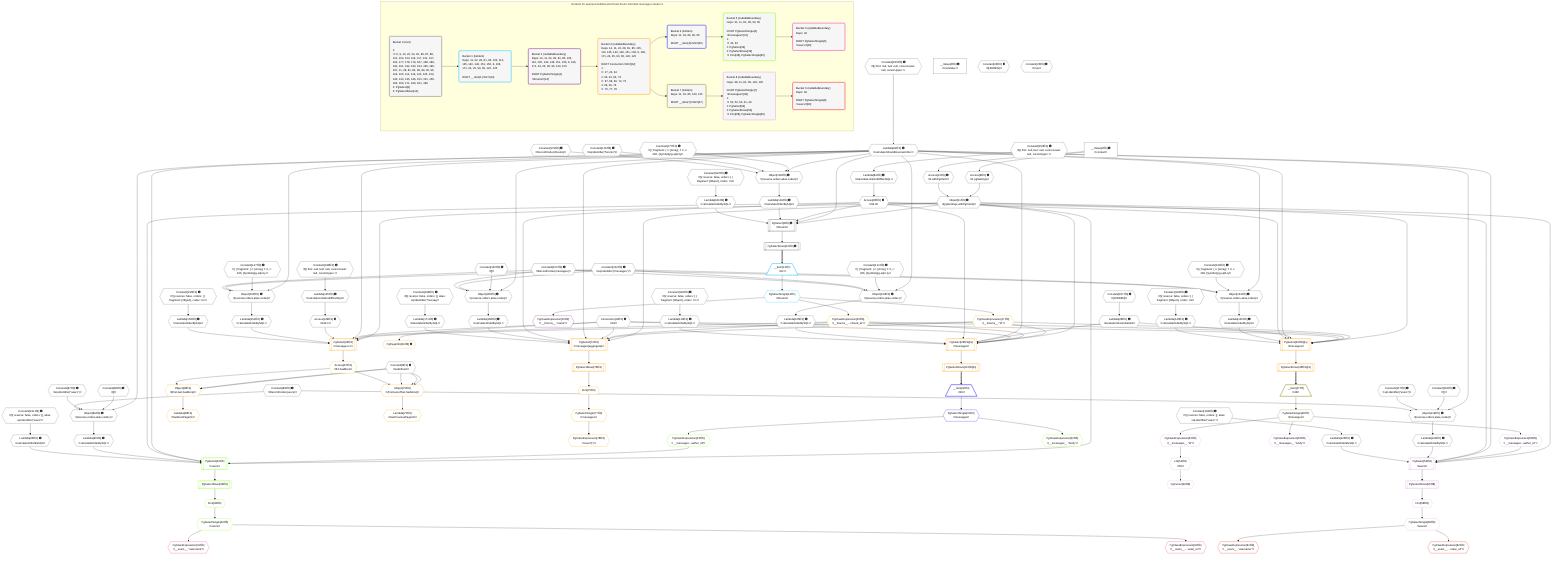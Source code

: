 %%{init: {'themeVariables': { 'fontSize': '12px'}}}%%
graph TD
    classDef path fill:#eee,stroke:#000,color:#000
    classDef plan fill:#fff,stroke-width:1px,color:#000
    classDef itemplan fill:#fff,stroke-width:2px,color:#000
    classDef unbatchedplan fill:#dff,stroke-width:1px,color:#000
    classDef sideeffectplan fill:#fcc,stroke-width:2px,color:#000
    classDef bucket fill:#f6f6f6,color:#000,stroke-width:2px,text-align:left


    %% plan dependencies
    PgSelect8[["PgSelect[8∈0] ➊<br />ᐸforumsᐳ"]]:::plan
    Object11{{"Object[11∈0] ➊<br />ᐸ{pgSettings,withPgClient}ᐳ"}}:::plan
    Lambda81{{"Lambda[81∈0] ➊<br />ᐸcalculateShouldReverseOrderᐳ"}}:::plan
    Access85{{"Access[85∈0] ➊<br />ᐸ84.0ᐳ"}}:::plan
    Lambda181{{"Lambda[181∈0] ➊<br />ᐸcalculateOrderBySQLᐳ"}}:::plan
    Lambda186{{"Lambda[186∈0] ➊<br />ᐸcalculateOrderBySQLᐳ"}}:::plan
    Object11 & Lambda81 & Access85 & Lambda181 & Lambda186 --> PgSelect8
    Object89{{"Object[89∈0] ➊<br />ᐸ{reverse,orders,alias,codec}ᐳ"}}:::plan
    Constant86{{"Constant[86∈0] ➊<br />ᐸ[]ᐳ"}}:::plan
    Constant87{{"Constant[87∈0] ➊<br />ᐸsql.identifier(”users”)ᐳ"}}:::plan
    Constant88{{"Constant[88∈0] ➊<br />ᐸRecordCodec(users)ᐳ"}}:::plan
    Lambda81 & Constant86 & Constant87 & Constant88 --> Object89
    Object104{{"Object[104∈0] ➊<br />ᐸ{reverse,orders,alias,codec}ᐳ"}}:::plan
    Constant101{{"Constant[101∈0] ➊<br />ᐸ[ { fragment: { n: [Array], f: 0, c: 266, [Symbol(pg-sql2-tyᐳ"}}:::plan
    Constant102{{"Constant[102∈0] ➊<br />ᐸsql.identifier(”messages”)ᐳ"}}:::plan
    Constant103{{"Constant[103∈0] ➊<br />ᐸRecordCodec(messages)ᐳ"}}:::plan
    Lambda81 & Constant101 & Constant102 & Constant103 --> Object104
    Object119{{"Object[119∈0] ➊<br />ᐸ{reverse,orders,alias,codec}ᐳ"}}:::plan
    Constant116{{"Constant[116∈0] ➊<br />ᐸ[]ᐳ"}}:::plan
    Constant117{{"Constant[117∈0] ➊<br />ᐸsql.identifier(”users”)ᐳ"}}:::plan
    Lambda81 & Constant116 & Constant117 & Constant88 --> Object119
    Object134{{"Object[134∈0] ➊<br />ᐸ{reverse,orders,alias,codec}ᐳ"}}:::plan
    Constant131{{"Constant[131∈0] ➊<br />ᐸ[ { fragment: { n: [Array], f: 0, c: 266, [Symbol(pg-sql2-tyᐳ"}}:::plan
    Lambda81 & Constant131 & Constant102 & Constant103 --> Object134
    Object150{{"Object[150∈0] ➊<br />ᐸ{reverse,orders,alias,codec}ᐳ"}}:::plan
    Constant147{{"Constant[147∈0] ➊<br />ᐸ[ { fragment: { n: [Array], f: 0, c: 266, [Symbol(pg-sql2-tyᐳ"}}:::plan
    Lambda81 & Constant147 & Constant102 & Constant103 --> Object150
    Object165{{"Object[165∈0] ➊<br />ᐸ{reverse,orders,alias,codec}ᐳ"}}:::plan
    Constant162{{"Constant[162∈0] ➊<br />ᐸ[]ᐳ"}}:::plan
    Lambda81 & Constant162 & Constant102 & Constant103 --> Object165
    Object180{{"Object[180∈0] ➊<br />ᐸ{reverse,orders,alias,codec}ᐳ"}}:::plan
    Constant177{{"Constant[177∈0] ➊<br />ᐸ[ { fragment: { n: [Array], f: 0, c: 266, [Symbol(pg-sql2-tyᐳ"}}:::plan
    Constant178{{"Constant[178∈0] ➊<br />ᐸsql.identifier(”forums”)ᐳ"}}:::plan
    Constant179{{"Constant[179∈0] ➊<br />ᐸRecordCodec(forums)ᐳ"}}:::plan
    Lambda81 & Constant177 & Constant178 & Constant179 --> Object180
    Access9{{"Access[9∈0] ➊<br />ᐸ2.pgSettingsᐳ"}}:::plan
    Access10{{"Access[10∈0] ➊<br />ᐸ2.withPgClientᐳ"}}:::plan
    Access9 & Access10 --> Object11
    __Value2["__Value[2∈0] ➊<br />ᐸcontextᐳ"]:::plan
    __Value2 --> Access9
    __Value2 --> Access10
    PgSelectRows12[["PgSelectRows[12∈0] ➊"]]:::plan
    PgSelect8 --> PgSelectRows12
    Lambda28{{"Lambda[28∈0] ➊<br />ᐸevaluateStreamDetailsᐳ"}}:::plan
    Constant187{{"Constant[187∈0] ➊<br />ᐸ[HIDDEN]ᐳ"}}:::plan
    Constant187 --> Lambda28
    Constant189{{"Constant[189∈0] ➊<br />ᐸ§{ first: null, last: null, cursorLower: null, cursorUpper: ᐳ"}}:::plan
    Constant189 --> Lambda81
    Lambda84{{"Lambda[84∈0] ➊<br />ᐸcalculateLimitAndOffsetSQLᐳ"}}:::plan
    Constant190{{"Constant[190∈0] ➊<br />ᐸ§{ first: null, last: null, cursorLower: null, cursorUpper: ᐳ"}}:::plan
    Constant190 --> Lambda84
    Lambda84 --> Access85
    Lambda90{{"Lambda[90∈0] ➊<br />ᐸcalculateOrderBySQLᐳ"}}:::plan
    Object89 --> Lambda90
    Lambda95{{"Lambda[95∈0] ➊<br />ᐸcalculateOrderBySQLᐳ"}}:::plan
    Constant191{{"Constant[191∈0] ➊<br />ᐸ§{ reverse: false, orders: [], alias: sql.identifier(”users”ᐳ"}}:::plan
    Constant191 --> Lambda95
    Lambda105{{"Lambda[105∈0] ➊<br />ᐸcalculateOrderBySQLᐳ"}}:::plan
    Object104 --> Lambda105
    Lambda110{{"Lambda[110∈0] ➊<br />ᐸcalculateOrderBySQLᐳ"}}:::plan
    Constant192{{"Constant[192∈0] ➊<br />ᐸ§{ reverse: false, orders: [ { fragment: [Object], codec: Coᐳ"}}:::plan
    Constant192 --> Lambda110
    Lambda120{{"Lambda[120∈0] ➊<br />ᐸcalculateOrderBySQLᐳ"}}:::plan
    Object119 --> Lambda120
    Lambda125{{"Lambda[125∈0] ➊<br />ᐸcalculateOrderBySQLᐳ"}}:::plan
    Constant193{{"Constant[193∈0] ➊<br />ᐸ§{ reverse: false, orders: [], alias: sql.identifier(”users”ᐳ"}}:::plan
    Constant193 --> Lambda125
    Lambda135{{"Lambda[135∈0] ➊<br />ᐸcalculateOrderBySQLᐳ"}}:::plan
    Object134 --> Lambda135
    Lambda140{{"Lambda[140∈0] ➊<br />ᐸcalculateOrderBySQLᐳ"}}:::plan
    Constant194{{"Constant[194∈0] ➊<br />ᐸ§{ reverse: false, orders: [ { fragment: [Object], codec: Coᐳ"}}:::plan
    Constant194 --> Lambda140
    Lambda145{{"Lambda[145∈0] ➊<br />ᐸcalculateLimitAndOffsetSQLᐳ"}}:::plan
    Constant188{{"Constant[188∈0] ➊<br />ᐸ§{ first: null, last: null, cursorLower: null, cursorUpper: ᐳ"}}:::plan
    Constant188 --> Lambda145
    Access146{{"Access[146∈0] ➊<br />ᐸ145.0ᐳ"}}:::plan
    Lambda145 --> Access146
    Lambda151{{"Lambda[151∈0] ➊<br />ᐸcalculateOrderBySQLᐳ"}}:::plan
    Object150 --> Lambda151
    Lambda156{{"Lambda[156∈0] ➊<br />ᐸcalculateOrderBySQLᐳ"}}:::plan
    Constant195{{"Constant[195∈0] ➊<br />ᐸ§{ reverse: false, orders: [ { fragment: [Object], codec: Coᐳ"}}:::plan
    Constant195 --> Lambda156
    Lambda166{{"Lambda[166∈0] ➊<br />ᐸcalculateOrderBySQLᐳ"}}:::plan
    Object165 --> Lambda166
    Lambda171{{"Lambda[171∈0] ➊<br />ᐸcalculateOrderBySQLᐳ"}}:::plan
    Constant196{{"Constant[196∈0] ➊<br />ᐸ§{ reverse: false, orders: [], alias: sql.identifier(”messagᐳ"}}:::plan
    Constant196 --> Lambda171
    Object180 --> Lambda181
    Constant197{{"Constant[197∈0] ➊<br />ᐸ§{ reverse: false, orders: [ { fragment: [Object], codec: Coᐳ"}}:::plan
    Constant197 --> Lambda186
    __Value4["__Value[4∈0] ➊<br />ᐸrootValueᐳ"]:::plan
    Constant6{{"Constant[6∈0] ➊<br />ᐸundefinedᐳ"}}:::plan
    Connection22{{"Connection[22∈0] ➊<br />ᐸ18ᐳ"}}:::plan
    Constant24{{"Constant[24∈0] ➊<br />ᐸ[HIDDEN]ᐳ"}}:::plan
    Constant25{{"Constant[25∈0] ➊<br />ᐸtrueᐳ"}}:::plan
    __Item13[/"__Item[13∈1]<br />ᐸ12ᐳ"\]:::itemplan
    PgSelectRows12 ==> __Item13
    PgSelectSingle14{{"PgSelectSingle[14∈1]<br />ᐸforumsᐳ"}}:::plan
    __Item13 --> PgSelectSingle14
    PgClassExpression15{{"PgClassExpression[15∈2]<br />ᐸ__forums__.”name”ᐳ"}}:::plan
    PgSelectSingle14 --> PgClassExpression15
    PgSelect26[["PgSelect[26∈3@s]<br />ᐸmessagesᐳ"]]:::plan
    PgClassExpression17{{"PgClassExpression[17∈3]<br />ᐸ__forums__.”id”ᐳ"}}:::plan
    PgClassExpression23{{"PgClassExpression[23∈3]<br />ᐸ__forums__...chived_at”ᐳ"}}:::plan
    Object11 & PgClassExpression17 & PgClassExpression23 & Connection22 & Lambda28 & Lambda81 & Access85 & Lambda105 & Lambda110 --> PgSelect26
    PgSelect43[["PgSelect[43∈3@s]<br />ᐸmessagesᐳ"]]:::plan
    Object11 & PgClassExpression17 & PgClassExpression23 & Connection22 & Lambda28 & Lambda81 & Access85 & Lambda135 & Lambda140 --> PgSelect43
    PgSelect63[["PgSelect[63∈3]<br />ᐸmessages+1ᐳ"]]:::plan
    Object11 & PgClassExpression17 & PgClassExpression23 & Connection22 & Lambda81 & Access146 & Lambda151 & Lambda156 --> PgSelect63
    PgSelect74[["PgSelect[74∈3]<br />ᐸmessages(aggregate)ᐳ"]]:::plan
    Object11 & PgClassExpression17 & PgClassExpression23 & Connection22 & Lambda81 & Access85 & Lambda166 & Lambda171 --> PgSelect74
    Object72{{"Object[72∈3]<br />ᐸ{first,last,offset,hasMore}ᐳ"}}:::plan
    Access67{{"Access[67∈3]<br />ᐸ63.hasMoreᐳ"}}:::plan
    Constant6 & Constant6 & Constant6 & Access67 --> Object72
    Object68{{"Object[68∈3]<br />ᐸ{first,last,hasMore}ᐳ"}}:::plan
    Constant6 & Constant6 & Access67 --> Object68
    PgSelectSingle14 --> PgClassExpression17
    PgSelectSingle14 --> PgClassExpression23
    PgSelectRows29[["PgSelectRows[29∈3@s]"]]:::plan
    PgSelect26 --> PgSelectRows29
    PgSelectRows46[["PgSelectRows[46∈3@s]"]]:::plan
    PgSelect43 --> PgSelectRows46
    PgPageInfo64{{"PgPageInfo[64∈3] ➊"}}:::plan
    Connection22 --> PgPageInfo64
    PgSelect63 --> Access67
    Lambda69{{"Lambda[69∈3]<br />ᐸhasNextPageCbᐳ"}}:::plan
    Object68 --> Lambda69
    Lambda73{{"Lambda[73∈3]<br />ᐸhasPreviousPageCbᐳ"}}:::plan
    Object72 --> Lambda73
    First75{{"First[75∈3]"}}:::plan
    PgSelectRows76[["PgSelectRows[76∈3]"]]:::plan
    PgSelectRows76 --> First75
    PgSelect74 --> PgSelectRows76
    PgSelectSingle77{{"PgSelectSingle[77∈3]<br />ᐸmessagesᐳ"}}:::plan
    First75 --> PgSelectSingle77
    PgClassExpression78{{"PgClassExpression[78∈3]<br />ᐸcount(*)ᐳ"}}:::plan
    PgSelectSingle77 --> PgClassExpression78
    __Item30[/"__Item[30∈4]<br />ᐸ29ᐳ"\]:::itemplan
    PgSelectRows29 ==> __Item30
    PgSelectSingle31{{"PgSelectSingle[31∈4]<br />ᐸmessagesᐳ"}}:::plan
    __Item30 --> PgSelectSingle31
    PgSelect34[["PgSelect[34∈5]<br />ᐸusersᐳ"]]:::plan
    PgClassExpression33{{"PgClassExpression[33∈5]<br />ᐸ__messages...author_id”ᐳ"}}:::plan
    Object11 & PgClassExpression33 & Lambda81 & Access85 & Lambda90 & Lambda95 --> PgSelect34
    PgClassExpression32{{"PgClassExpression[32∈5]<br />ᐸ__messages__.”body”ᐳ"}}:::plan
    PgSelectSingle31 --> PgClassExpression32
    PgSelectSingle31 --> PgClassExpression33
    First38{{"First[38∈5]"}}:::plan
    PgSelectRows39[["PgSelectRows[39∈5]"]]:::plan
    PgSelectRows39 --> First38
    PgSelect34 --> PgSelectRows39
    PgSelectSingle40{{"PgSelectSingle[40∈5]<br />ᐸusersᐳ"}}:::plan
    First38 --> PgSelectSingle40
    PgClassExpression41{{"PgClassExpression[41∈6]<br />ᐸ__users__.”username”ᐳ"}}:::plan
    PgSelectSingle40 --> PgClassExpression41
    PgClassExpression42{{"PgClassExpression[42∈6]<br />ᐸ__users__....vatar_url”ᐳ"}}:::plan
    PgSelectSingle40 --> PgClassExpression42
    __Item47[/"__Item[47∈7]<br />ᐸ46ᐳ"\]:::itemplan
    PgSelectRows46 ==> __Item47
    PgSelectSingle48{{"PgSelectSingle[48∈7]<br />ᐸmessagesᐳ"}}:::plan
    __Item47 --> PgSelectSingle48
    PgSelect54[["PgSelect[54∈8]<br />ᐸusersᐳ"]]:::plan
    PgClassExpression53{{"PgClassExpression[53∈8]<br />ᐸ__messages...author_id”ᐳ"}}:::plan
    Object11 & PgClassExpression53 & Lambda81 & Access85 & Lambda120 & Lambda125 --> PgSelect54
    PgCursor49{{"PgCursor[49∈8]"}}:::plan
    List51{{"List[51∈8]<br />ᐸ50ᐳ"}}:::plan
    List51 --> PgCursor49
    PgClassExpression50{{"PgClassExpression[50∈8]<br />ᐸ__messages__.”id”ᐳ"}}:::plan
    PgSelectSingle48 --> PgClassExpression50
    PgClassExpression50 --> List51
    PgClassExpression52{{"PgClassExpression[52∈8]<br />ᐸ__messages__.”body”ᐳ"}}:::plan
    PgSelectSingle48 --> PgClassExpression52
    PgSelectSingle48 --> PgClassExpression53
    First58{{"First[58∈8]"}}:::plan
    PgSelectRows59[["PgSelectRows[59∈8]"]]:::plan
    PgSelectRows59 --> First58
    PgSelect54 --> PgSelectRows59
    PgSelectSingle60{{"PgSelectSingle[60∈8]<br />ᐸusersᐳ"}}:::plan
    First58 --> PgSelectSingle60
    PgClassExpression61{{"PgClassExpression[61∈9]<br />ᐸ__users__.”username”ᐳ"}}:::plan
    PgSelectSingle60 --> PgClassExpression61
    PgClassExpression62{{"PgClassExpression[62∈9]<br />ᐸ__users__....vatar_url”ᐳ"}}:::plan
    PgSelectSingle60 --> PgClassExpression62

    %% define steps

    subgraph "Buckets for queries/conditions/archived-forum-inherited-messages.stream-2"
    Bucket0("Bucket 0 (root)<br /><br />1: <br />ᐳ: 6, 9, 10, 22, 24, 25, 86, 87, 88, 101, 102, 103, 116, 117, 131, 147, 162, 177, 178, 179, 187, 188, 189, 190, 191, 192, 193, 194, 195, 196, 197, 11, 28, 81, 84, 85, 89, 90, 95, 104, 105, 110, 119, 120, 125, 134, 135, 140, 145, 146, 150, 151, 156, 165, 166, 171, 180, 181, 186<br />2: PgSelect[8]<br />3: PgSelectRows[12]"):::bucket
    classDef bucket0 stroke:#696969
    class Bucket0,__Value2,__Value4,Constant6,PgSelect8,Access9,Access10,Object11,PgSelectRows12,Connection22,Constant24,Constant25,Lambda28,Lambda81,Lambda84,Access85,Constant86,Constant87,Constant88,Object89,Lambda90,Lambda95,Constant101,Constant102,Constant103,Object104,Lambda105,Lambda110,Constant116,Constant117,Object119,Lambda120,Lambda125,Constant131,Object134,Lambda135,Lambda140,Lambda145,Access146,Constant147,Object150,Lambda151,Lambda156,Constant162,Object165,Lambda166,Lambda171,Constant177,Constant178,Constant179,Object180,Lambda181,Lambda186,Constant187,Constant188,Constant189,Constant190,Constant191,Constant192,Constant193,Constant194,Constant195,Constant196,Constant197 bucket0
    Bucket1("Bucket 1 (listItem)<br />Deps: 11, 22, 28, 81, 85, 105, 110, 135, 140, 146, 151, 156, 6, 166, 171, 24, 25, 90, 95, 120, 125<br /><br />ROOT __Item{1}ᐸ12ᐳ[13]"):::bucket
    classDef bucket1 stroke:#00bfff
    class Bucket1,__Item13,PgSelectSingle14 bucket1
    Bucket2("Bucket 2 (nullableBoundary)<br />Deps: 14, 11, 22, 28, 81, 85, 105, 110, 135, 140, 146, 151, 156, 6, 166, 171, 24, 25, 90, 95, 120, 125<br /><br />ROOT PgSelectSingle{1}ᐸforumsᐳ[14]"):::bucket
    classDef bucket2 stroke:#7f007f
    class Bucket2,PgClassExpression15 bucket2
    Bucket3("Bucket 3 (nullableBoundary)<br />Deps: 14, 11, 22, 28, 81, 85, 105, 110, 135, 140, 146, 151, 156, 6, 166, 171, 24, 25, 90, 95, 120, 125<br /><br />ROOT Connectionᐸ18ᐳ[22]<br />1: <br />ᐳ: 17, 23, 64<br />2: 26, 43, 63, 74<br />ᐳ: 67, 68, 69, 72, 73<br />3: 29, 46, 76<br />ᐳ: 75, 77, 78"):::bucket
    classDef bucket3 stroke:#ffa500
    class Bucket3,PgClassExpression17,PgClassExpression23,PgSelect26,PgSelectRows29,PgSelect43,PgSelectRows46,PgSelect63,PgPageInfo64,Access67,Object68,Lambda69,Object72,Lambda73,PgSelect74,First75,PgSelectRows76,PgSelectSingle77,PgClassExpression78 bucket3
    Bucket4("Bucket 4 (listItem)<br />Deps: 11, 81, 85, 90, 95<br /><br />ROOT __Item{4}ᐸ29ᐳ[30]"):::bucket
    classDef bucket4 stroke:#0000ff
    class Bucket4,__Item30,PgSelectSingle31 bucket4
    Bucket5("Bucket 5 (nullableBoundary)<br />Deps: 31, 11, 81, 85, 90, 95<br /><br />ROOT PgSelectSingle{4}ᐸmessagesᐳ[31]<br />1: <br />ᐳ: 32, 33<br />2: PgSelect[34]<br />3: PgSelectRows[39]<br />ᐳ: First[38], PgSelectSingle[40]"):::bucket
    classDef bucket5 stroke:#7fff00
    class Bucket5,PgClassExpression32,PgClassExpression33,PgSelect34,First38,PgSelectRows39,PgSelectSingle40 bucket5
    Bucket6("Bucket 6 (nullableBoundary)<br />Deps: 40<br /><br />ROOT PgSelectSingle{5}ᐸusersᐳ[40]"):::bucket
    classDef bucket6 stroke:#ff1493
    class Bucket6,PgClassExpression41,PgClassExpression42 bucket6
    Bucket7("Bucket 7 (listItem)<br />Deps: 11, 81, 85, 120, 125<br /><br />ROOT __Item{7}ᐸ46ᐳ[47]"):::bucket
    classDef bucket7 stroke:#808000
    class Bucket7,__Item47,PgSelectSingle48 bucket7
    Bucket8("Bucket 8 (nullableBoundary)<br />Deps: 48, 11, 81, 85, 120, 125<br /><br />ROOT PgSelectSingle{7}ᐸmessagesᐳ[48]<br />1: <br />ᐳ: 50, 52, 53, 51, 49<br />2: PgSelect[54]<br />3: PgSelectRows[59]<br />ᐳ: First[58], PgSelectSingle[60]"):::bucket
    classDef bucket8 stroke:#dda0dd
    class Bucket8,PgCursor49,PgClassExpression50,List51,PgClassExpression52,PgClassExpression53,PgSelect54,First58,PgSelectRows59,PgSelectSingle60 bucket8
    Bucket9("Bucket 9 (nullableBoundary)<br />Deps: 60<br /><br />ROOT PgSelectSingle{8}ᐸusersᐳ[60]"):::bucket
    classDef bucket9 stroke:#ff0000
    class Bucket9,PgClassExpression61,PgClassExpression62 bucket9
    Bucket0 --> Bucket1
    Bucket1 --> Bucket2
    Bucket2 --> Bucket3
    Bucket3 --> Bucket4 & Bucket7
    Bucket4 --> Bucket5
    Bucket5 --> Bucket6
    Bucket7 --> Bucket8
    Bucket8 --> Bucket9
    end